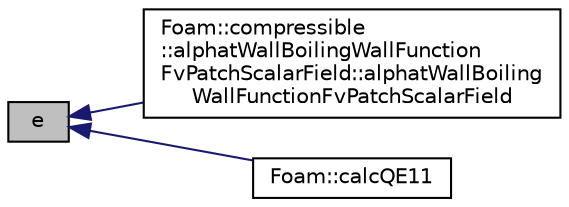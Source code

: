 digraph "e"
{
  bgcolor="transparent";
  edge [fontname="Helvetica",fontsize="10",labelfontname="Helvetica",labelfontsize="10"];
  node [fontname="Helvetica",fontsize="10",shape=record];
  rankdir="LR";
  Node1 [label="e",height=0.2,width=0.4,color="black", fillcolor="grey75", style="filled" fontcolor="black"];
  Node1 -> Node2 [dir="back",color="midnightblue",fontsize="10",style="solid",fontname="Helvetica"];
  Node2 [label="Foam::compressible\l::alphatWallBoilingWallFunction\lFvPatchScalarField::alphatWallBoiling\lWallFunctionFvPatchScalarField",height=0.2,width=0.4,color="black",URL="$classFoam_1_1compressible_1_1alphatWallBoilingWallFunctionFvPatchScalarField.html#a35fe38a228b8a16b29a4d7a1e06f31d8",tooltip="Construct from patch and internal field. "];
  Node1 -> Node3 [dir="back",color="midnightblue",fontsize="10",style="solid",fontname="Helvetica"];
  Node3 [label="Foam::calcQE11",height=0.2,width=0.4,color="black",URL="$namespaceFoam.html#a28839e37941fa327e805445e0cba625f"];
}

